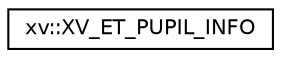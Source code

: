 digraph "Graphical Class Hierarchy"
{
 // LATEX_PDF_SIZE
  edge [fontname="Helvetica",fontsize="10",labelfontname="Helvetica",labelfontsize="10"];
  node [fontname="Helvetica",fontsize="10",shape=record];
  rankdir="LR";
  Node0 [label="xv::XV_ET_PUPIL_INFO",height=0.2,width=0.4,color="black", fillcolor="white", style="filled",URL="$structxv_1_1XV__ET__PUPIL__INFO.html",tooltip=" "];
}
